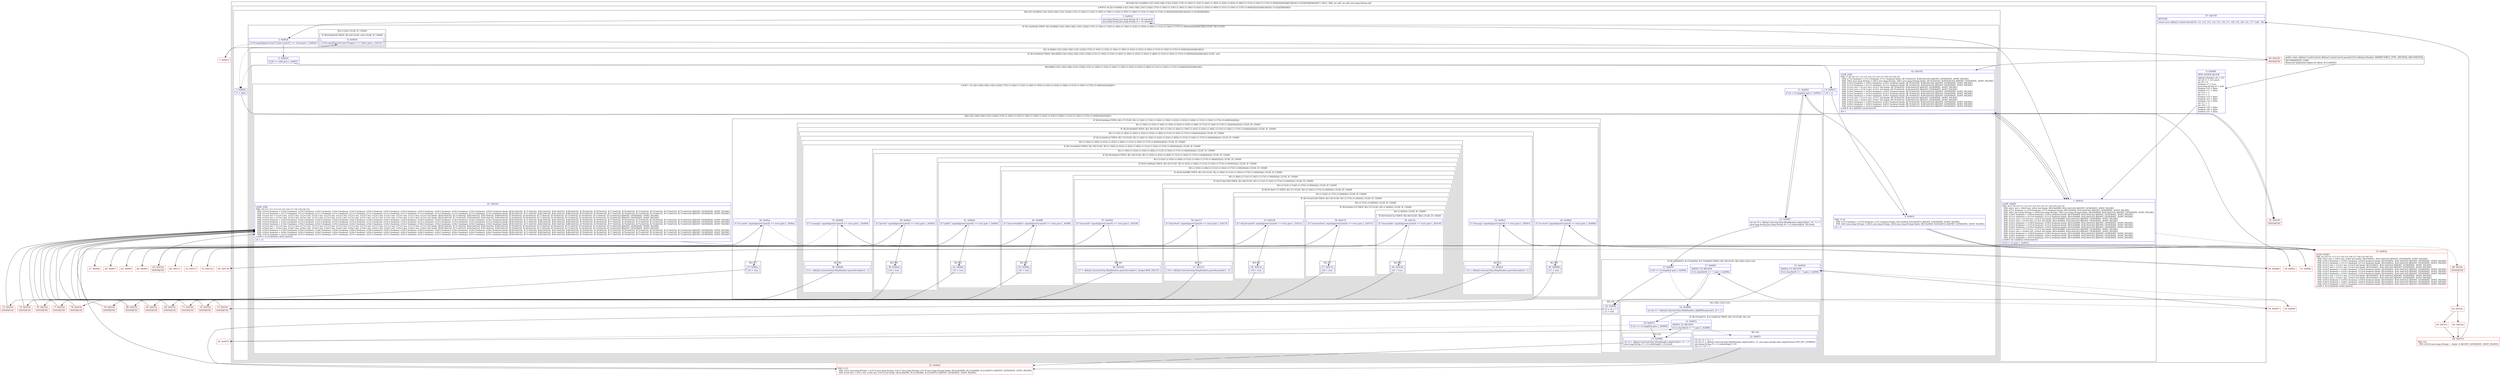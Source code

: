digraph "CFG forokhttp3.CacheControl.parse(Lokhttp3\/Headers;)Lokhttp3\/CacheControl;" {
subgraph cluster_Region_1921281149 {
label = "R(3:0|(6:2|(1:(4:6|9|(4:12|(1:24)(2:18|(1:23)(1:22))|(1:27)(1:(1:30)(1:(1:33)(1:(1:36)(1:(1:39)(1:(1:42)(1:(1:45)(1:(1:48)(1:(1:51)(1:(1:54)(1:(1:57)(1:(1:60)(0))))))))))))|61)|62))(1:(1:62))|5|9|(0)|62)|67) | DECL_VAR: int null, int null, java.lang.String null\l";
node [shape=record,color=blue];
Node_0 [shape=record,label="{0\:\ 0x0000|MTH_ENTER_BLOCK\l|okhttp3.Headers r0 = r23\lint int r1 = r23.size()\lint r6 = 0\lboolean r7 = true\ljava.lang.String r8 = null\lboolean r10 = false\lboolean r11 = false\lint r12 = \-1\lint r13 = \-1\lboolean r14 = false\lboolean r15 = false\lboolean r16 = false\lint r17 = \-1\lint r18 = \-1\lboolean r19 = false\lboolean r20 = false\lboolean r21 = false\l}"];
subgraph cluster_LoopRegion_2109403906 {
label = "LOOP:0: (6:2|(1:(4:6|9|(4:12|(1:24)(2:18|(1:23)(1:22))|(1:27)(1:(1:30)(1:(1:33)(1:(1:36)(1:(1:39)(1:(1:42)(1:(1:45)(1:(1:48)(1:(1:51)(1:(1:54)(1:(1:57)(1:(1:60)(0))))))))))))|61)|62))(1:(1:62))|5|9|(0)|62)";
node [shape=record,color=blue];
Node_1 [shape=record,label="{1\:\ 0x001b|LOOP_START\lPHI: r6 r7 r8 r10 r11 r12 r13 r14 r15 r16 r17 r18 r19 r20 r21 \l  PHI: (r6v1 int) = (r6v0 int), (r6v2 int) binds: [B:0:0x0000, B:62:0x0145] A[DONT_GENERATE, DONT_INLINE]\l  PHI: (r7v1 boolean) = (r7v0 boolean), (r7v2 boolean) binds: [B:0:0x0000, B:62:0x0145] A[DONT_GENERATE, DONT_INLINE]\l  PHI: (r8v1 java.lang.String) = (r8v0 java.lang.String), (r8v2 java.lang.String) binds: [B:0:0x0000, B:62:0x0145] A[DONT_GENERATE, DONT_INLINE]\l  PHI: (r10v1 boolean) = (r10v0 boolean), (r10v2 boolean) binds: [B:0:0x0000, B:62:0x0145] A[DONT_GENERATE, DONT_INLINE]\l  PHI: (r11v1 boolean) = (r11v0 boolean), (r11v2 boolean) binds: [B:0:0x0000, B:62:0x0145] A[DONT_GENERATE, DONT_INLINE]\l  PHI: (r12v1 int) = (r12v0 int), (r12v2 int) binds: [B:0:0x0000, B:62:0x0145] A[DONT_GENERATE, DONT_INLINE]\l  PHI: (r13v1 int) = (r13v0 int), (r13v2 int) binds: [B:0:0x0000, B:62:0x0145] A[DONT_GENERATE, DONT_INLINE]\l  PHI: (r14v1 boolean) = (r14v0 boolean), (r14v2 boolean) binds: [B:0:0x0000, B:62:0x0145] A[DONT_GENERATE, DONT_INLINE]\l  PHI: (r15v1 boolean) = (r15v0 boolean), (r15v2 boolean) binds: [B:0:0x0000, B:62:0x0145] A[DONT_GENERATE, DONT_INLINE]\l  PHI: (r16v1 boolean) = (r16v0 boolean), (r16v2 boolean) binds: [B:0:0x0000, B:62:0x0145] A[DONT_GENERATE, DONT_INLINE]\l  PHI: (r17v1 int) = (r17v0 int), (r17v2 int) binds: [B:0:0x0000, B:62:0x0145] A[DONT_GENERATE, DONT_INLINE]\l  PHI: (r18v1 int) = (r18v0 int), (r18v2 int) binds: [B:0:0x0000, B:62:0x0145] A[DONT_GENERATE, DONT_INLINE]\l  PHI: (r19v1 boolean) = (r19v0 boolean), (r19v2 boolean) binds: [B:0:0x0000, B:62:0x0145] A[DONT_GENERATE, DONT_INLINE]\l  PHI: (r20v1 boolean) = (r20v0 boolean), (r20v2 boolean) binds: [B:0:0x0000, B:62:0x0145] A[DONT_GENERATE, DONT_INLINE]\l  PHI: (r21v1 boolean) = (r21v0 boolean), (r21v2 boolean) binds: [B:0:0x0000, B:62:0x0145] A[DONT_GENERATE, DONT_INLINE]\lLOOP:0: B:1:0x001b\-\>B:62:0x0145\l|if (r6 \< r1) goto L_0x001d\l}"];
subgraph cluster_Region_418631162 {
label = "R(6:2|(1:(4:6|9|(4:12|(1:24)(2:18|(1:23)(1:22))|(1:27)(1:(1:30)(1:(1:33)(1:(1:36)(1:(1:39)(1:(1:42)(1:(1:45)(1:(1:48)(1:(1:51)(1:(1:54)(1:(1:57)(1:(1:60)(0))))))))))))|61)|62))(1:(1:62))|5|9|(0)|62)";
node [shape=record,color=blue];
Node_2 [shape=record,label="{2\:\ 0x001d|java.lang.String java.lang.String r9 = r0.name(r6)\ljava.lang.String java.lang.String r2 = r0.value(r6)\l}"];
subgraph cluster_IfRegion_1695076744 {
label = "IF [B:3:0x002b] THEN: R(1:(4:6|9|(4:12|(1:24)(2:18|(1:23)(1:22))|(1:27)(1:(1:30)(1:(1:33)(1:(1:36)(1:(1:39)(1:(1:42)(1:(1:45)(1:(1:48)(1:(1:51)(1:(1:54)(1:(1:57)(1:(1:60)(0))))))))))))|61)|62)) ELSE: R(1:(1:62))";
node [shape=record,color=blue];
Node_3 [shape=record,label="{3\:\ 0x002b|if (r9.equalsIgnoreCase(\"Cache\-Control\") == true) goto L_0x002d\l}"];
subgraph cluster_Region_236619858 {
label = "R(1:(4:6|9|(4:12|(1:24)(2:18|(1:23)(1:22))|(1:27)(1:(1:30)(1:(1:33)(1:(1:36)(1:(1:39)(1:(1:42)(1:(1:45)(1:(1:48)(1:(1:51)(1:(1:54)(1:(1:57)(1:(1:60)(0))))))))))))|61)|62))";
node [shape=record,color=blue];
subgraph cluster_IfRegion_736851991 {
label = "IF [B:4:0x002d] THEN: R(4:6|9|(4:12|(1:24)(2:18|(1:23)(1:22))|(1:27)(1:(1:30)(1:(1:33)(1:(1:36)(1:(1:39)(1:(1:42)(1:(1:45)(1:(1:48)(1:(1:51)(1:(1:54)(1:(1:57)(1:(1:60)(0))))))))))))|61)|62) ELSE: null";
node [shape=record,color=blue];
Node_4 [shape=record,label="{4\:\ 0x002d|if (r8 == null) goto L_0x0031\l}"];
subgraph cluster_Region_2093453375 {
label = "R(4:6|9|(4:12|(1:24)(2:18|(1:23)(1:22))|(1:27)(1:(1:30)(1:(1:33)(1:(1:36)(1:(1:39)(1:(1:42)(1:(1:45)(1:(1:48)(1:(1:51)(1:(1:54)(1:(1:57)(1:(1:60)(0))))))))))))|61)|62)";
node [shape=record,color=blue];
Node_6 [shape=record,label="{6\:\ 0x0031|r8 = r2\l}"];
Node_9 [shape=record,label="{9\:\ 0x003c|PHI: r7 r8 \l  PHI: (r7v3 boolean) = (r7v4 boolean), (r7v1 boolean) binds: [B:5:0x002f, B:6:0x0031] A[DONT_GENERATE, DONT_INLINE]\l  PHI: (r8v3 java.lang.String) = (r8v1 java.lang.String), (r8v4 java.lang.String) binds: [B:5:0x002f, B:6:0x0031] A[DONT_GENERATE, DONT_INLINE]\l|r4 = 0\l}"];
subgraph cluster_LoopRegion_337046260 {
label = "LOOP:1: (4:12|(1:24)(2:18|(1:23)(1:22))|(1:27)(1:(1:30)(1:(1:33)(1:(1:36)(1:(1:39)(1:(1:42)(1:(1:45)(1:(1:48)(1:(1:51)(1:(1:54)(1:(1:57)(1:(1:60)(0))))))))))))|61)";
node [shape=record,color=blue];
Node_11 [shape=record,label="{11\:\ 0x0041|if (r4 \< r2.length()) goto L_0x0043\l}"];
subgraph cluster_Region_2094644824 {
label = "R(4:12|(1:24)(2:18|(1:23)(1:22))|(1:27)(1:(1:30)(1:(1:33)(1:(1:36)(1:(1:39)(1:(1:42)(1:(1:45)(1:(1:48)(1:(1:51)(1:(1:54)(1:(1:57)(1:(1:60)(0))))))))))))|61)";
node [shape=record,color=blue];
Node_12 [shape=record,label="{12\:\ 0x0043|int int r9 = okhttp3.internal.http.HttpHeaders.skipUntil(r2, r4, \"=,;\")\ljava.lang.String java.lang.String r4 = r2.substring(r4, r9).trim()\l}"];
subgraph cluster_IfRegion_1602139354 {
label = "IF [B:13:0x0055, B:15:0x005d, B:17:0x0065] THEN: R(1:24) ELSE: R(2:18|(1:23)(1:22))";
node [shape=record,color=blue];
Node_13 [shape=record,label="{13\:\ 0x0055|if (r9 == r2.length()) goto L_0x009e\l}"];
Node_15 [shape=record,label="{15\:\ 0x005d|ADDED_TO_REGION\l|if (r2.charAt(r9) == ',') goto L_0x009e\l}"];
Node_17 [shape=record,label="{17\:\ 0x0065|ADDED_TO_REGION\l|if (r2.charAt(r9) == ';') goto L_0x009e\l}"];
subgraph cluster_Region_338019523 {
label = "R(1:24)";
node [shape=record,color=blue];
Node_24 [shape=record,label="{24\:\ 0x009e|r5 = r9 + 1\lr3 = null\l}"];
}
subgraph cluster_Region_524049436 {
label = "R(2:18|(1:23)(1:22))";
node [shape=record,color=blue];
Node_18 [shape=record,label="{18\:\ 0x0068|int int r3 = okhttp3.internal.http.HttpHeaders.skipWhitespace(r2, r9 + 1)\l}"];
subgraph cluster_IfRegion_1021203525 {
label = "IF [B:19:0x0072, B:21:0x007a] THEN: R(1:23) ELSE: R(1:22)";
node [shape=record,color=blue];
Node_19 [shape=record,label="{19\:\ 0x0072|if (r3 \>= r2.length()) goto L_0x008d\l}"];
Node_21 [shape=record,label="{21\:\ 0x007a|ADDED_TO_REGION\l|if (r2.charAt(r3) != '\"') goto L_0x008d\l}"];
subgraph cluster_Region_230954744 {
label = "R(1:23)";
node [shape=record,color=blue];
Node_23 [shape=record,label="{23\:\ 0x008d|int r5 = okhttp3.internal.http.HttpHeaders.skipUntil(r2, r3, \",;\")\ljava.lang.String r3 = r2.substring(r3, r5).trim()\l}"];
}
subgraph cluster_Region_657898494 {
label = "R(1:22)";
node [shape=record,color=blue];
Node_22 [shape=record,label="{22\:\ 0x007c|int int r3 = r3 + 1\lint int r5 = okhttp3.internal.http.HttpHeaders.skipUntil(r2, r3, org.osgeo.proj4j.units.AngleFormat.STR_SEC_SYMBOL)\ljava.lang.String r3 = r2.substring(r3, r5)\lint r5 = r5 + 1\l}"];
}
}
}
}
subgraph cluster_IfRegion_972776297 {
label = "IF [B:26:0x00aa] THEN: R(1:27) ELSE: R(1:(1:30)(1:(1:33)(1:(1:36)(1:(1:39)(1:(1:42)(1:(1:45)(1:(1:48)(1:(1:51)(1:(1:54)(1:(1:57)(1:(1:60)(0))))))))))))";
node [shape=record,color=blue];
Node_26 [shape=record,label="{26\:\ 0x00aa|if (\"no\-cache\".equalsIgnoreCase(r4) == true) goto L_0x00ac\l}"];
subgraph cluster_Region_31698059 {
label = "R(1:27)";
node [shape=record,color=blue];
Node_27 [shape=record,label="{27\:\ 0x00ac|r10 = true\l}"];
}
subgraph cluster_Region_886963864 {
label = "R(1:(1:30)(1:(1:33)(1:(1:36)(1:(1:39)(1:(1:42)(1:(1:45)(1:(1:48)(1:(1:51)(1:(1:54)(1:(1:57)(1:(1:60)(0)))))))))))) | ELSE_IF_CHAIN\l";
node [shape=record,color=blue];
subgraph cluster_IfRegion_721475299 {
label = "IF [B:29:0x00b6] THEN: R(1:30) ELSE: R(1:(1:33)(1:(1:36)(1:(1:39)(1:(1:42)(1:(1:45)(1:(1:48)(1:(1:51)(1:(1:54)(1:(1:57)(1:(1:60)(0))))))))))) | ELSE_IF_CHAIN\l";
node [shape=record,color=blue];
Node_29 [shape=record,label="{29\:\ 0x00b6|if (\"no\-store\".equalsIgnoreCase(r4) == true) goto L_0x00b8\l}"];
subgraph cluster_Region_1097175776 {
label = "R(1:30)";
node [shape=record,color=blue];
Node_30 [shape=record,label="{30\:\ 0x00b8|r11 = true\l}"];
}
subgraph cluster_Region_1274413146 {
label = "R(1:(1:33)(1:(1:36)(1:(1:39)(1:(1:42)(1:(1:45)(1:(1:48)(1:(1:51)(1:(1:54)(1:(1:57)(1:(1:60)(0))))))))))) | ELSE_IF_CHAIN\l";
node [shape=record,color=blue];
subgraph cluster_IfRegion_1334748724 {
label = "IF [B:32:0x00c2] THEN: R(1:33) ELSE: R(1:(1:36)(1:(1:39)(1:(1:42)(1:(1:45)(1:(1:48)(1:(1:51)(1:(1:54)(1:(1:57)(1:(1:60)(0)))))))))) | ELSE_IF_CHAIN\l";
node [shape=record,color=blue];
Node_32 [shape=record,label="{32\:\ 0x00c2|if (\"max\-age\".equalsIgnoreCase(r4) == true) goto L_0x00c4\l}"];
subgraph cluster_Region_1666487694 {
label = "R(1:33)";
node [shape=record,color=blue];
Node_33 [shape=record,label="{33\:\ 0x00c4|r12 = okhttp3.internal.http.HttpHeaders.parseSeconds(r3, \-1)\l}"];
}
subgraph cluster_Region_625513548 {
label = "R(1:(1:36)(1:(1:39)(1:(1:42)(1:(1:45)(1:(1:48)(1:(1:51)(1:(1:54)(1:(1:57)(1:(1:60)(0)))))))))) | ELSE_IF_CHAIN\l";
node [shape=record,color=blue];
subgraph cluster_IfRegion_1974956250 {
label = "IF [B:35:0x00d2] THEN: R(1:36) ELSE: R(1:(1:39)(1:(1:42)(1:(1:45)(1:(1:48)(1:(1:51)(1:(1:54)(1:(1:57)(1:(1:60)(0))))))))) | ELSE_IF_CHAIN\l";
node [shape=record,color=blue];
Node_35 [shape=record,label="{35\:\ 0x00d2|if (\"s\-maxage\".equalsIgnoreCase(r4) == true) goto L_0x00d4\l}"];
subgraph cluster_Region_328167987 {
label = "R(1:36)";
node [shape=record,color=blue];
Node_36 [shape=record,label="{36\:\ 0x00d4|r13 = okhttp3.internal.http.HttpHeaders.parseSeconds(r3, \-1)\l}"];
}
subgraph cluster_Region_2143994031 {
label = "R(1:(1:39)(1:(1:42)(1:(1:45)(1:(1:48)(1:(1:51)(1:(1:54)(1:(1:57)(1:(1:60)(0))))))))) | ELSE_IF_CHAIN\l";
node [shape=record,color=blue];
subgraph cluster_IfRegion_389395758 {
label = "IF [B:38:0x00e2] THEN: R(1:39) ELSE: R(1:(1:42)(1:(1:45)(1:(1:48)(1:(1:51)(1:(1:54)(1:(1:57)(1:(1:60)(0)))))))) | ELSE_IF_CHAIN\l";
node [shape=record,color=blue];
Node_38 [shape=record,label="{38\:\ 0x00e2|if (\"private\".equalsIgnoreCase(r4) == true) goto L_0x00e4\l}"];
subgraph cluster_Region_261362493 {
label = "R(1:39)";
node [shape=record,color=blue];
Node_39 [shape=record,label="{39\:\ 0x00e4|r14 = true\l}"];
}
subgraph cluster_Region_616093936 {
label = "R(1:(1:42)(1:(1:45)(1:(1:48)(1:(1:51)(1:(1:54)(1:(1:57)(1:(1:60)(0)))))))) | ELSE_IF_CHAIN\l";
node [shape=record,color=blue];
subgraph cluster_IfRegion_976211685 {
label = "IF [B:41:0x00ed] THEN: R(1:42) ELSE: R(1:(1:45)(1:(1:48)(1:(1:51)(1:(1:54)(1:(1:57)(1:(1:60)(0))))))) | ELSE_IF_CHAIN\l";
node [shape=record,color=blue];
Node_41 [shape=record,label="{41\:\ 0x00ed|if (\"public\".equalsIgnoreCase(r4) == true) goto L_0x00ef\l}"];
subgraph cluster_Region_1644917437 {
label = "R(1:42)";
node [shape=record,color=blue];
Node_42 [shape=record,label="{42\:\ 0x00ef|r15 = true\l}"];
}
subgraph cluster_Region_1605892333 {
label = "R(1:(1:45)(1:(1:48)(1:(1:51)(1:(1:54)(1:(1:57)(1:(1:60)(0))))))) | ELSE_IF_CHAIN\l";
node [shape=record,color=blue];
subgraph cluster_IfRegion_11165842 {
label = "IF [B:44:0x00f8] THEN: R(1:45) ELSE: R(1:(1:48)(1:(1:51)(1:(1:54)(1:(1:57)(1:(1:60)(0)))))) | ELSE_IF_CHAIN\l";
node [shape=record,color=blue];
Node_44 [shape=record,label="{44\:\ 0x00f8|if (\"must\-revalidate\".equalsIgnoreCase(r4) == true) goto L_0x00fa\l}"];
subgraph cluster_Region_624190359 {
label = "R(1:45)";
node [shape=record,color=blue];
Node_45 [shape=record,label="{45\:\ 0x00fa|r16 = true\l}"];
}
subgraph cluster_Region_1052573091 {
label = "R(1:(1:48)(1:(1:51)(1:(1:54)(1:(1:57)(1:(1:60)(0)))))) | ELSE_IF_CHAIN\l";
node [shape=record,color=blue];
subgraph cluster_IfRegion_1314251261 {
label = "IF [B:47:0x0104] THEN: R(1:48) ELSE: R(1:(1:51)(1:(1:54)(1:(1:57)(1:(1:60)(0))))) | ELSE_IF_CHAIN\l";
node [shape=record,color=blue];
Node_47 [shape=record,label="{47\:\ 0x0104|if (\"max\-stale\".equalsIgnoreCase(r4) == true) goto L_0x0106\l}"];
subgraph cluster_Region_1304593384 {
label = "R(1:48)";
node [shape=record,color=blue];
Node_48 [shape=record,label="{48\:\ 0x0106|r17 = okhttp3.internal.http.HttpHeaders.parseSeconds(r3, Integer.MAX_VALUE)\l}"];
}
subgraph cluster_Region_391810403 {
label = "R(1:(1:51)(1:(1:54)(1:(1:57)(1:(1:60)(0))))) | ELSE_IF_CHAIN\l";
node [shape=record,color=blue];
subgraph cluster_IfRegion_1953739228 {
label = "IF [B:50:0x0117] THEN: R(1:51) ELSE: R(1:(1:54)(1:(1:57)(1:(1:60)(0)))) | ELSE_IF_CHAIN\l";
node [shape=record,color=blue];
Node_50 [shape=record,label="{50\:\ 0x0117|if (\"min\-fresh\".equalsIgnoreCase(r4) == true) goto L_0x0119\l}"];
subgraph cluster_Region_1650490518 {
label = "R(1:51)";
node [shape=record,color=blue];
Node_51 [shape=record,label="{51\:\ 0x0119|r18 = okhttp3.internal.http.HttpHeaders.parseSeconds(r3, \-1)\l}"];
}
subgraph cluster_Region_1976018976 {
label = "R(1:(1:54)(1:(1:57)(1:(1:60)(0)))) | ELSE_IF_CHAIN\l";
node [shape=record,color=blue];
subgraph cluster_IfRegion_820973905 {
label = "IF [B:53:0x0128] THEN: R(1:54) ELSE: R(1:(1:57)(1:(1:60)(0))) | ELSE_IF_CHAIN\l";
node [shape=record,color=blue];
Node_53 [shape=record,label="{53\:\ 0x0128|if (\"only\-if\-cached\".equalsIgnoreCase(r4) == true) goto L_0x012a\l}"];
subgraph cluster_Region_1539794173 {
label = "R(1:54)";
node [shape=record,color=blue];
Node_54 [shape=record,label="{54\:\ 0x012a|r19 = true\l}"];
}
subgraph cluster_Region_366434021 {
label = "R(1:(1:57)(1:(1:60)(0))) | ELSE_IF_CHAIN\l";
node [shape=record,color=blue];
subgraph cluster_IfRegion_1670531374 {
label = "IF [B:56:0x0133] THEN: R(1:57) ELSE: R(1:(1:60)(0)) | ELSE_IF_CHAIN\l";
node [shape=record,color=blue];
Node_56 [shape=record,label="{56\:\ 0x0133|if (\"no\-transform\".equalsIgnoreCase(r4) == true) goto L_0x0135\l}"];
subgraph cluster_Region_1575587017 {
label = "R(1:57)";
node [shape=record,color=blue];
Node_57 [shape=record,label="{57\:\ 0x0135|r20 = true\l}"];
}
subgraph cluster_Region_1281355801 {
label = "R(1:(1:60)(0)) | ELSE_IF_CHAIN\l";
node [shape=record,color=blue];
subgraph cluster_IfRegion_36243112 {
label = "IF [B:59:0x013e] THEN: R(1:60) ELSE: R(0) | ELSE_IF_CHAIN\l";
node [shape=record,color=blue];
Node_59 [shape=record,label="{59\:\ 0x013e|if (\"immutable\".equalsIgnoreCase(r4) == true) goto L_0x0140\l}"];
subgraph cluster_Region_74287455 {
label = "R(1:60)";
node [shape=record,color=blue];
Node_60 [shape=record,label="{60\:\ 0x0140|r21 = true\l}"];
}
subgraph cluster_Region_263019876 {
label = "R(0)";
node [shape=record,color=blue];
}
}
}
}
}
}
}
}
}
}
}
}
}
}
}
}
}
}
}
}
}
}
}
}
Node_61 [shape=record,label="{61\:\ 0x0142|LOOP_END\lPHI: r10 r11 r12 r13 r14 r15 r16 r17 r18 r19 r20 r21 \l  PHI: (r10v4 boolean) = (r10v3 boolean), (r10v3 boolean), (r10v3 boolean), (r10v3 boolean), (r10v3 boolean), (r10v3 boolean), (r10v3 boolean), (r10v3 boolean), (r10v3 boolean), (r10v3 boolean), (r10v3 boolean), (r10v3 boolean), (r10v5 boolean) binds: [B:83:0x0142, B:71:0x0142, B:82:0x0142, B:81:0x0142, B:80:0x0142, B:79:0x0142, B:78:0x0142, B:77:0x0142, B:76:0x0142, B:75:0x0142, B:74:0x0142, B:73:0x0142, B:72:0x0142] A[DONT_GENERATE, DONT_INLINE]\l  PHI: (r11v4 boolean) = (r11v3 boolean), (r11v3 boolean), (r11v3 boolean), (r11v3 boolean), (r11v3 boolean), (r11v3 boolean), (r11v3 boolean), (r11v3 boolean), (r11v3 boolean), (r11v3 boolean), (r11v3 boolean), (r11v5 boolean), (r11v3 boolean) binds: [B:83:0x0142, B:71:0x0142, B:82:0x0142, B:81:0x0142, B:80:0x0142, B:79:0x0142, B:78:0x0142, B:77:0x0142, B:76:0x0142, B:75:0x0142, B:74:0x0142, B:73:0x0142, B:72:0x0142] A[DONT_GENERATE, DONT_INLINE]\l  PHI: (r12v4 int) = (r12v3 int), (r12v3 int), (r12v3 int), (r12v3 int), (r12v3 int), (r12v3 int), (r12v3 int), (r12v3 int), (r12v3 int), (r12v3 int), (r12v5 int), (r12v3 int), (r12v3 int) binds: [B:83:0x0142, B:71:0x0142, B:82:0x0142, B:81:0x0142, B:80:0x0142, B:79:0x0142, B:78:0x0142, B:77:0x0142, B:76:0x0142, B:75:0x0142, B:74:0x0142, B:73:0x0142, B:72:0x0142] A[DONT_GENERATE, DONT_INLINE]\l  PHI: (r13v4 int) = (r13v3 int), (r13v3 int), (r13v3 int), (r13v3 int), (r13v3 int), (r13v3 int), (r13v3 int), (r13v3 int), (r13v3 int), (r13v5 int), (r13v3 int), (r13v3 int), (r13v3 int) binds: [B:83:0x0142, B:71:0x0142, B:82:0x0142, B:81:0x0142, B:80:0x0142, B:79:0x0142, B:78:0x0142, B:77:0x0142, B:76:0x0142, B:75:0x0142, B:74:0x0142, B:73:0x0142, B:72:0x0142] A[DONT_GENERATE, DONT_INLINE]\l  PHI: (r14v4 boolean) = (r14v3 boolean), (r14v3 boolean), (r14v3 boolean), (r14v3 boolean), (r14v3 boolean), (r14v3 boolean), (r14v3 boolean), (r14v3 boolean), (r14v5 boolean), (r14v3 boolean), (r14v3 boolean), (r14v3 boolean), (r14v3 boolean) binds: [B:83:0x0142, B:71:0x0142, B:82:0x0142, B:81:0x0142, B:80:0x0142, B:79:0x0142, B:78:0x0142, B:77:0x0142, B:76:0x0142, B:75:0x0142, B:74:0x0142, B:73:0x0142, B:72:0x0142] A[DONT_GENERATE, DONT_INLINE]\l  PHI: (r15v4 boolean) = (r15v3 boolean), (r15v3 boolean), (r15v3 boolean), (r15v3 boolean), (r15v3 boolean), (r15v3 boolean), (r15v3 boolean), (r15v5 boolean), (r15v3 boolean), (r15v3 boolean), (r15v3 boolean), (r15v3 boolean), (r15v3 boolean) binds: [B:83:0x0142, B:71:0x0142, B:82:0x0142, B:81:0x0142, B:80:0x0142, B:79:0x0142, B:78:0x0142, B:77:0x0142, B:76:0x0142, B:75:0x0142, B:74:0x0142, B:73:0x0142, B:72:0x0142] A[DONT_GENERATE, DONT_INLINE]\l  PHI: (r16v4 boolean) = (r16v3 boolean), (r16v3 boolean), (r16v3 boolean), (r16v3 boolean), (r16v3 boolean), (r16v3 boolean), (r16v5 boolean), (r16v3 boolean), (r16v3 boolean), (r16v3 boolean), (r16v3 boolean), (r16v3 boolean), (r16v3 boolean) binds: [B:83:0x0142, B:71:0x0142, B:82:0x0142, B:81:0x0142, B:80:0x0142, B:79:0x0142, B:78:0x0142, B:77:0x0142, B:76:0x0142, B:75:0x0142, B:74:0x0142, B:73:0x0142, B:72:0x0142] A[DONT_GENERATE, DONT_INLINE]\l  PHI: (r17v4 int) = (r17v3 int), (r17v3 int), (r17v3 int), (r17v3 int), (r17v3 int), (r17v5 int), (r17v3 int), (r17v3 int), (r17v3 int), (r17v3 int), (r17v3 int), (r17v3 int), (r17v3 int) binds: [B:83:0x0142, B:71:0x0142, B:82:0x0142, B:81:0x0142, B:80:0x0142, B:79:0x0142, B:78:0x0142, B:77:0x0142, B:76:0x0142, B:75:0x0142, B:74:0x0142, B:73:0x0142, B:72:0x0142] A[DONT_GENERATE, DONT_INLINE]\l  PHI: (r18v4 int) = (r18v3 int), (r18v3 int), (r18v3 int), (r18v3 int), (r18v5 int), (r18v3 int), (r18v3 int), (r18v3 int), (r18v3 int), (r18v3 int), (r18v3 int), (r18v3 int), (r18v3 int) binds: [B:83:0x0142, B:71:0x0142, B:82:0x0142, B:81:0x0142, B:80:0x0142, B:79:0x0142, B:78:0x0142, B:77:0x0142, B:76:0x0142, B:75:0x0142, B:74:0x0142, B:73:0x0142, B:72:0x0142] A[DONT_GENERATE, DONT_INLINE]\l  PHI: (r19v4 boolean) = (r19v3 boolean), (r19v3 boolean), (r19v3 boolean), (r19v5 boolean), (r19v3 boolean), (r19v3 boolean), (r19v3 boolean), (r19v3 boolean), (r19v3 boolean), (r19v3 boolean), (r19v3 boolean), (r19v3 boolean), (r19v3 boolean) binds: [B:83:0x0142, B:71:0x0142, B:82:0x0142, B:81:0x0142, B:80:0x0142, B:79:0x0142, B:78:0x0142, B:77:0x0142, B:76:0x0142, B:75:0x0142, B:74:0x0142, B:73:0x0142, B:72:0x0142] A[DONT_GENERATE, DONT_INLINE]\l  PHI: (r20v4 boolean) = (r20v3 boolean), (r20v3 boolean), (r20v5 boolean), (r20v3 boolean), (r20v3 boolean), (r20v3 boolean), (r20v3 boolean), (r20v3 boolean), (r20v3 boolean), (r20v3 boolean), (r20v3 boolean), (r20v3 boolean), (r20v3 boolean) binds: [B:83:0x0142, B:71:0x0142, B:82:0x0142, B:81:0x0142, B:80:0x0142, B:79:0x0142, B:78:0x0142, B:77:0x0142, B:76:0x0142, B:75:0x0142, B:74:0x0142, B:73:0x0142, B:72:0x0142] A[DONT_GENERATE, DONT_INLINE]\l  PHI: (r21v4 boolean) = (r21v3 boolean), (r21v5 boolean), (r21v3 boolean), (r21v3 boolean), (r21v3 boolean), (r21v3 boolean), (r21v3 boolean), (r21v3 boolean), (r21v3 boolean), (r21v3 boolean), (r21v3 boolean), (r21v3 boolean), (r21v3 boolean) binds: [B:83:0x0142, B:71:0x0142, B:82:0x0142, B:81:0x0142, B:80:0x0142, B:79:0x0142, B:78:0x0142, B:77:0x0142, B:76:0x0142, B:75:0x0142, B:74:0x0142, B:73:0x0142, B:72:0x0142] A[DONT_GENERATE, DONT_INLINE]\lLOOP:1: B:10:0x003d\-\>B:61:0x0142\l|r4 = r5\l}"];
}
}
Node_62 [shape=record,label="{62\:\ 0x0145|LOOP_END\lPHI: r7 r8 r10 r11 r12 r13 r14 r15 r16 r17 r18 r19 r20 r21 \l  PHI: (r7v2 boolean) = (r7v3 boolean), (r7v1 boolean) binds: [B:70:0x0145, B:69:0x0145] A[DONT_GENERATE, DONT_INLINE]\l  PHI: (r8v2 java.lang.String) = (r8v3 java.lang.String), (r8v1 java.lang.String) binds: [B:70:0x0145, B:69:0x0145] A[DONT_GENERATE, DONT_INLINE]\l  PHI: (r10v2 boolean) = (r10v3 boolean), (r10v1 boolean) binds: [B:70:0x0145, B:69:0x0145] A[DONT_GENERATE, DONT_INLINE]\l  PHI: (r11v2 boolean) = (r11v3 boolean), (r11v1 boolean) binds: [B:70:0x0145, B:69:0x0145] A[DONT_GENERATE, DONT_INLINE]\l  PHI: (r12v2 int) = (r12v3 int), (r12v1 int) binds: [B:70:0x0145, B:69:0x0145] A[DONT_GENERATE, DONT_INLINE]\l  PHI: (r13v2 int) = (r13v3 int), (r13v1 int) binds: [B:70:0x0145, B:69:0x0145] A[DONT_GENERATE, DONT_INLINE]\l  PHI: (r14v2 boolean) = (r14v3 boolean), (r14v1 boolean) binds: [B:70:0x0145, B:69:0x0145] A[DONT_GENERATE, DONT_INLINE]\l  PHI: (r15v2 boolean) = (r15v3 boolean), (r15v1 boolean) binds: [B:70:0x0145, B:69:0x0145] A[DONT_GENERATE, DONT_INLINE]\l  PHI: (r16v2 boolean) = (r16v3 boolean), (r16v1 boolean) binds: [B:70:0x0145, B:69:0x0145] A[DONT_GENERATE, DONT_INLINE]\l  PHI: (r17v2 int) = (r17v3 int), (r17v1 int) binds: [B:70:0x0145, B:69:0x0145] A[DONT_GENERATE, DONT_INLINE]\l  PHI: (r18v2 int) = (r18v3 int), (r18v1 int) binds: [B:70:0x0145, B:69:0x0145] A[DONT_GENERATE, DONT_INLINE]\l  PHI: (r19v2 boolean) = (r19v3 boolean), (r19v1 boolean) binds: [B:70:0x0145, B:69:0x0145] A[DONT_GENERATE, DONT_INLINE]\l  PHI: (r20v2 boolean) = (r20v3 boolean), (r20v1 boolean) binds: [B:70:0x0145, B:69:0x0145] A[DONT_GENERATE, DONT_INLINE]\l  PHI: (r21v2 boolean) = (r21v3 boolean), (r21v1 boolean) binds: [B:70:0x0145, B:69:0x0145] A[DONT_GENERATE, DONT_INLINE]\lLOOP:0: B:1:0x001b\-\>B:62:0x0145\l|r6++\l}"];
}
}
}
subgraph cluster_Region_1206084121 {
label = "R(1:(1:62)) | ELSE_IF_CHAIN\l";
node [shape=record,color=blue];
subgraph cluster_IfRegion_84455768 {
label = "IF [B:8:0x0039] THEN: R(1:62) ELSE: null | ELSE_IF_CHAIN\l";
node [shape=record,color=blue];
Node_8 [shape=record,label="{8\:\ 0x0039|if (r9.equalsIgnoreCase(\"Pragma\") == false) goto L_0x0145\l}"];
subgraph cluster_Region_762440798 {
label = "R(1:62)";
node [shape=record,color=blue];
Node_62 [shape=record,label="{62\:\ 0x0145|LOOP_END\lPHI: r7 r8 r10 r11 r12 r13 r14 r15 r16 r17 r18 r19 r20 r21 \l  PHI: (r7v2 boolean) = (r7v3 boolean), (r7v1 boolean) binds: [B:70:0x0145, B:69:0x0145] A[DONT_GENERATE, DONT_INLINE]\l  PHI: (r8v2 java.lang.String) = (r8v3 java.lang.String), (r8v1 java.lang.String) binds: [B:70:0x0145, B:69:0x0145] A[DONT_GENERATE, DONT_INLINE]\l  PHI: (r10v2 boolean) = (r10v3 boolean), (r10v1 boolean) binds: [B:70:0x0145, B:69:0x0145] A[DONT_GENERATE, DONT_INLINE]\l  PHI: (r11v2 boolean) = (r11v3 boolean), (r11v1 boolean) binds: [B:70:0x0145, B:69:0x0145] A[DONT_GENERATE, DONT_INLINE]\l  PHI: (r12v2 int) = (r12v3 int), (r12v1 int) binds: [B:70:0x0145, B:69:0x0145] A[DONT_GENERATE, DONT_INLINE]\l  PHI: (r13v2 int) = (r13v3 int), (r13v1 int) binds: [B:70:0x0145, B:69:0x0145] A[DONT_GENERATE, DONT_INLINE]\l  PHI: (r14v2 boolean) = (r14v3 boolean), (r14v1 boolean) binds: [B:70:0x0145, B:69:0x0145] A[DONT_GENERATE, DONT_INLINE]\l  PHI: (r15v2 boolean) = (r15v3 boolean), (r15v1 boolean) binds: [B:70:0x0145, B:69:0x0145] A[DONT_GENERATE, DONT_INLINE]\l  PHI: (r16v2 boolean) = (r16v3 boolean), (r16v1 boolean) binds: [B:70:0x0145, B:69:0x0145] A[DONT_GENERATE, DONT_INLINE]\l  PHI: (r17v2 int) = (r17v3 int), (r17v1 int) binds: [B:70:0x0145, B:69:0x0145] A[DONT_GENERATE, DONT_INLINE]\l  PHI: (r18v2 int) = (r18v3 int), (r18v1 int) binds: [B:70:0x0145, B:69:0x0145] A[DONT_GENERATE, DONT_INLINE]\l  PHI: (r19v2 boolean) = (r19v3 boolean), (r19v1 boolean) binds: [B:70:0x0145, B:69:0x0145] A[DONT_GENERATE, DONT_INLINE]\l  PHI: (r20v2 boolean) = (r20v3 boolean), (r20v1 boolean) binds: [B:70:0x0145, B:69:0x0145] A[DONT_GENERATE, DONT_INLINE]\l  PHI: (r21v2 boolean) = (r21v3 boolean), (r21v1 boolean) binds: [B:70:0x0145, B:69:0x0145] A[DONT_GENERATE, DONT_INLINE]\lLOOP:0: B:1:0x001b\-\>B:62:0x0145\l|r6++\l}"];
}
}
}
}
Node_5 [shape=record,label="{5\:\ 0x002f|r7 = false\l}"];
Node_9 [shape=record,label="{9\:\ 0x003c|PHI: r7 r8 \l  PHI: (r7v3 boolean) = (r7v4 boolean), (r7v1 boolean) binds: [B:5:0x002f, B:6:0x0031] A[DONT_GENERATE, DONT_INLINE]\l  PHI: (r8v3 java.lang.String) = (r8v1 java.lang.String), (r8v4 java.lang.String) binds: [B:5:0x002f, B:6:0x0031] A[DONT_GENERATE, DONT_INLINE]\l|r4 = 0\l}"];
subgraph cluster_LoopRegion_1511509944 {
label = "LOOP:1: (0)";
node [shape=record,color=blue];
Node_11 [shape=record,label="{11\:\ 0x0041|if (r4 \< r2.length()) goto L_0x0043\l}"];
subgraph cluster_Region_1756132478 {
label = "R(0)";
node [shape=record,color=blue];
}
}
Node_62 [shape=record,label="{62\:\ 0x0145|LOOP_END\lPHI: r7 r8 r10 r11 r12 r13 r14 r15 r16 r17 r18 r19 r20 r21 \l  PHI: (r7v2 boolean) = (r7v3 boolean), (r7v1 boolean) binds: [B:70:0x0145, B:69:0x0145] A[DONT_GENERATE, DONT_INLINE]\l  PHI: (r8v2 java.lang.String) = (r8v3 java.lang.String), (r8v1 java.lang.String) binds: [B:70:0x0145, B:69:0x0145] A[DONT_GENERATE, DONT_INLINE]\l  PHI: (r10v2 boolean) = (r10v3 boolean), (r10v1 boolean) binds: [B:70:0x0145, B:69:0x0145] A[DONT_GENERATE, DONT_INLINE]\l  PHI: (r11v2 boolean) = (r11v3 boolean), (r11v1 boolean) binds: [B:70:0x0145, B:69:0x0145] A[DONT_GENERATE, DONT_INLINE]\l  PHI: (r12v2 int) = (r12v3 int), (r12v1 int) binds: [B:70:0x0145, B:69:0x0145] A[DONT_GENERATE, DONT_INLINE]\l  PHI: (r13v2 int) = (r13v3 int), (r13v1 int) binds: [B:70:0x0145, B:69:0x0145] A[DONT_GENERATE, DONT_INLINE]\l  PHI: (r14v2 boolean) = (r14v3 boolean), (r14v1 boolean) binds: [B:70:0x0145, B:69:0x0145] A[DONT_GENERATE, DONT_INLINE]\l  PHI: (r15v2 boolean) = (r15v3 boolean), (r15v1 boolean) binds: [B:70:0x0145, B:69:0x0145] A[DONT_GENERATE, DONT_INLINE]\l  PHI: (r16v2 boolean) = (r16v3 boolean), (r16v1 boolean) binds: [B:70:0x0145, B:69:0x0145] A[DONT_GENERATE, DONT_INLINE]\l  PHI: (r17v2 int) = (r17v3 int), (r17v1 int) binds: [B:70:0x0145, B:69:0x0145] A[DONT_GENERATE, DONT_INLINE]\l  PHI: (r18v2 int) = (r18v3 int), (r18v1 int) binds: [B:70:0x0145, B:69:0x0145] A[DONT_GENERATE, DONT_INLINE]\l  PHI: (r19v2 boolean) = (r19v3 boolean), (r19v1 boolean) binds: [B:70:0x0145, B:69:0x0145] A[DONT_GENERATE, DONT_INLINE]\l  PHI: (r20v2 boolean) = (r20v3 boolean), (r20v1 boolean) binds: [B:70:0x0145, B:69:0x0145] A[DONT_GENERATE, DONT_INLINE]\l  PHI: (r21v2 boolean) = (r21v3 boolean), (r21v1 boolean) binds: [B:70:0x0145, B:69:0x0145] A[DONT_GENERATE, DONT_INLINE]\lLOOP:0: B:1:0x001b\-\>B:62:0x0145\l|r6++\l}"];
}
}
Node_67 [shape=record,label="{67\:\ 0x0159|RETURN\l|return new okhttp3.CacheControl(r10, r11, r12, r13, r14, r15, r16, r17, r18, r19, r20, r21, !r7 ? null : r8)\l}"];
}
Node_7 [shape=record,color=red,label="{7\:\ 0x0033}"];
Node_10 [shape=record,color=red,label="{10\:\ 0x003d|LOOP_START\lPHI: r4 r10 r11 r12 r13 r14 r15 r16 r17 r18 r19 r20 r21 \l  PHI: (r4v3 int) = (r4v2 int), (r4v6 int) binds: [B:9:0x003c, B:61:0x0142] A[DONT_GENERATE, DONT_INLINE]\l  PHI: (r10v3 boolean) = (r10v1 boolean), (r10v4 boolean) binds: [B:9:0x003c, B:61:0x0142] A[DONT_GENERATE, DONT_INLINE]\l  PHI: (r11v3 boolean) = (r11v1 boolean), (r11v4 boolean) binds: [B:9:0x003c, B:61:0x0142] A[DONT_GENERATE, DONT_INLINE]\l  PHI: (r12v3 int) = (r12v1 int), (r12v4 int) binds: [B:9:0x003c, B:61:0x0142] A[DONT_GENERATE, DONT_INLINE]\l  PHI: (r13v3 int) = (r13v1 int), (r13v4 int) binds: [B:9:0x003c, B:61:0x0142] A[DONT_GENERATE, DONT_INLINE]\l  PHI: (r14v3 boolean) = (r14v1 boolean), (r14v4 boolean) binds: [B:9:0x003c, B:61:0x0142] A[DONT_GENERATE, DONT_INLINE]\l  PHI: (r15v3 boolean) = (r15v1 boolean), (r15v4 boolean) binds: [B:9:0x003c, B:61:0x0142] A[DONT_GENERATE, DONT_INLINE]\l  PHI: (r16v3 boolean) = (r16v1 boolean), (r16v4 boolean) binds: [B:9:0x003c, B:61:0x0142] A[DONT_GENERATE, DONT_INLINE]\l  PHI: (r17v3 int) = (r17v1 int), (r17v4 int) binds: [B:9:0x003c, B:61:0x0142] A[DONT_GENERATE, DONT_INLINE]\l  PHI: (r18v3 int) = (r18v1 int), (r18v4 int) binds: [B:9:0x003c, B:61:0x0142] A[DONT_GENERATE, DONT_INLINE]\l  PHI: (r19v3 boolean) = (r19v1 boolean), (r19v4 boolean) binds: [B:9:0x003c, B:61:0x0142] A[DONT_GENERATE, DONT_INLINE]\l  PHI: (r20v3 boolean) = (r20v1 boolean), (r20v4 boolean) binds: [B:9:0x003c, B:61:0x0142] A[DONT_GENERATE, DONT_INLINE]\l  PHI: (r21v3 boolean) = (r21v1 boolean), (r21v4 boolean) binds: [B:9:0x003c, B:61:0x0142] A[DONT_GENERATE, DONT_INLINE]\lLOOP:1: B:10:0x003d\-\>B:61:0x0142\l}"];
Node_14 [shape=record,color=red,label="{14\:\ 0x0057}"];
Node_16 [shape=record,color=red,label="{16\:\ 0x005f}"];
Node_20 [shape=record,color=red,label="{20\:\ 0x0074}"];
Node_25 [shape=record,color=red,label="{25\:\ 0x00a4|PHI: r3 r5 \l  PHI: (r3v1 java.lang.String) = (r3v12 java.lang.String), (r3v17 java.lang.String), (r3v19 java.lang.String) binds: [B:24:0x009e, B:23:0x008d, B:22:0x007c] A[DONT_GENERATE, DONT_INLINE]\l  PHI: (r5v0 int) = (r5v1 int), (r5v6 int), (r5v10 int) binds: [B:24:0x009e, B:23:0x008d, B:22:0x007c] A[DONT_GENERATE, DONT_INLINE]\l}"];
Node_28 [shape=record,color=red,label="{28\:\ 0x00b0}"];
Node_31 [shape=record,color=red,label="{31\:\ 0x00bc}"];
Node_34 [shape=record,color=red,label="{34\:\ 0x00cc}"];
Node_37 [shape=record,color=red,label="{37\:\ 0x00dc}"];
Node_40 [shape=record,color=red,label="{40\:\ 0x00e7}"];
Node_43 [shape=record,color=red,label="{43\:\ 0x00f2}"];
Node_46 [shape=record,color=red,label="{46\:\ 0x00fe}"];
Node_49 [shape=record,color=red,label="{49\:\ 0x0111}"];
Node_52 [shape=record,color=red,label="{52\:\ 0x0121}"];
Node_55 [shape=record,color=red,label="{55\:\ 0x012d}"];
Node_58 [shape=record,color=red,label="{58\:\ 0x0138}"];
Node_63 [shape=record,color=red,label="{63\:\ 0x014c}"];
Node_64 [shape=record,color=red,label="{64\:\ 0x014e}"];
Node_65 [shape=record,color=red,label="{65\:\ 0x0151}"];
Node_66 [shape=record,color=red,label="{66\:\ 0x0153|PHI: r22 \l  PHI: (r22v0 java.lang.String) =  binds: [] A[DONT_GENERATE, DONT_INLINE]\l}"];
Node_68 [shape=record,color=red,label="{68\:\ 0x014c|SYNTHETIC\l}"];
Node_69 [shape=record,color=red,label="{69\:\ 0x0145|SYNTHETIC\l}"];
Node_70 [shape=record,color=red,label="{70\:\ 0x0145|SYNTHETIC\l}"];
Node_71 [shape=record,color=red,label="{71\:\ 0x0142|SYNTHETIC\l}"];
Node_72 [shape=record,color=red,label="{72\:\ 0x0142|SYNTHETIC\l}"];
Node_73 [shape=record,color=red,label="{73\:\ 0x0142|SYNTHETIC\l}"];
Node_74 [shape=record,color=red,label="{74\:\ 0x0142|SYNTHETIC\l}"];
Node_75 [shape=record,color=red,label="{75\:\ 0x0142|SYNTHETIC\l}"];
Node_76 [shape=record,color=red,label="{76\:\ 0x0142|SYNTHETIC\l}"];
Node_77 [shape=record,color=red,label="{77\:\ 0x0142|SYNTHETIC\l}"];
Node_78 [shape=record,color=red,label="{78\:\ 0x0142|SYNTHETIC\l}"];
Node_79 [shape=record,color=red,label="{79\:\ 0x0142|SYNTHETIC\l}"];
Node_80 [shape=record,color=red,label="{80\:\ 0x0142|SYNTHETIC\l}"];
Node_81 [shape=record,color=red,label="{81\:\ 0x0142|SYNTHETIC\l}"];
Node_82 [shape=record,color=red,label="{82\:\ 0x0142|SYNTHETIC\l}"];
Node_83 [shape=record,color=red,label="{83\:\ 0x0142|SYNTHETIC\l}"];
MethodNode[shape=record,label="{public static okhttp3.CacheControl okhttp3.CacheControl.parse((r23v0 okhttp3.Headers A[IMMUTABLE_TYPE, METHOD_ARGUMENT]))  | INCONSISTENT_CODE\lRemoved duplicated region for block: B:12:0x0043 \l}"];
MethodNode -> Node_0;
Node_0 -> Node_1;
Node_1 -> Node_2;
Node_1 -> Node_68[style=dashed];
Node_2 -> Node_3;
Node_3 -> Node_4;
Node_3 -> Node_7[style=dashed];
Node_4 -> Node_5[style=dashed];
Node_4 -> Node_6;
Node_6 -> Node_9;
Node_9 -> Node_10;
Node_11 -> Node_12;
Node_11 -> Node_70[style=dashed];
Node_12 -> Node_13;
Node_13 -> Node_14[style=dashed];
Node_13 -> Node_24;
Node_15 -> Node_16[style=dashed];
Node_15 -> Node_24;
Node_17 -> Node_18[style=dashed];
Node_17 -> Node_24;
Node_24 -> Node_25;
Node_18 -> Node_19;
Node_19 -> Node_20[style=dashed];
Node_19 -> Node_23;
Node_21 -> Node_22[style=dashed];
Node_21 -> Node_23;
Node_23 -> Node_25;
Node_22 -> Node_25;
Node_26 -> Node_27;
Node_26 -> Node_28[style=dashed];
Node_27 -> Node_72;
Node_29 -> Node_30;
Node_29 -> Node_31[style=dashed];
Node_30 -> Node_73;
Node_32 -> Node_33;
Node_32 -> Node_34[style=dashed];
Node_33 -> Node_74;
Node_35 -> Node_36;
Node_35 -> Node_37[style=dashed];
Node_36 -> Node_75;
Node_38 -> Node_39;
Node_38 -> Node_40[style=dashed];
Node_39 -> Node_76;
Node_41 -> Node_42;
Node_41 -> Node_43[style=dashed];
Node_42 -> Node_77;
Node_44 -> Node_45;
Node_44 -> Node_46[style=dashed];
Node_45 -> Node_78;
Node_47 -> Node_48;
Node_47 -> Node_49[style=dashed];
Node_48 -> Node_79;
Node_50 -> Node_51;
Node_50 -> Node_52[style=dashed];
Node_51 -> Node_80;
Node_53 -> Node_54;
Node_53 -> Node_55[style=dashed];
Node_54 -> Node_81;
Node_56 -> Node_57;
Node_56 -> Node_58[style=dashed];
Node_57 -> Node_82;
Node_59 -> Node_60;
Node_59 -> Node_83[style=dashed];
Node_60 -> Node_71;
Node_61 -> Node_10;
Node_62 -> Node_1;
Node_8 -> Node_5[style=dashed];
Node_8 -> Node_69;
Node_62 -> Node_1;
Node_5 -> Node_9;
Node_9 -> Node_10;
Node_11 -> Node_12;
Node_11 -> Node_70[style=dashed];
Node_62 -> Node_1;
Node_7 -> Node_8;
Node_10 -> Node_11;
Node_14 -> Node_15;
Node_16 -> Node_17;
Node_20 -> Node_21;
Node_25 -> Node_26;
Node_28 -> Node_29;
Node_31 -> Node_32;
Node_34 -> Node_35;
Node_37 -> Node_38;
Node_40 -> Node_41;
Node_43 -> Node_44;
Node_46 -> Node_47;
Node_49 -> Node_50;
Node_52 -> Node_53;
Node_55 -> Node_56;
Node_58 -> Node_59;
Node_63 -> Node_64;
Node_63 -> Node_65;
Node_64 -> Node_66;
Node_65 -> Node_66;
Node_66 -> Node_67;
Node_68 -> Node_63;
Node_69 -> Node_62;
Node_70 -> Node_62;
Node_71 -> Node_61;
Node_72 -> Node_61;
Node_73 -> Node_61;
Node_74 -> Node_61;
Node_75 -> Node_61;
Node_76 -> Node_61;
Node_77 -> Node_61;
Node_78 -> Node_61;
Node_79 -> Node_61;
Node_80 -> Node_61;
Node_81 -> Node_61;
Node_82 -> Node_61;
Node_83 -> Node_61;
}

